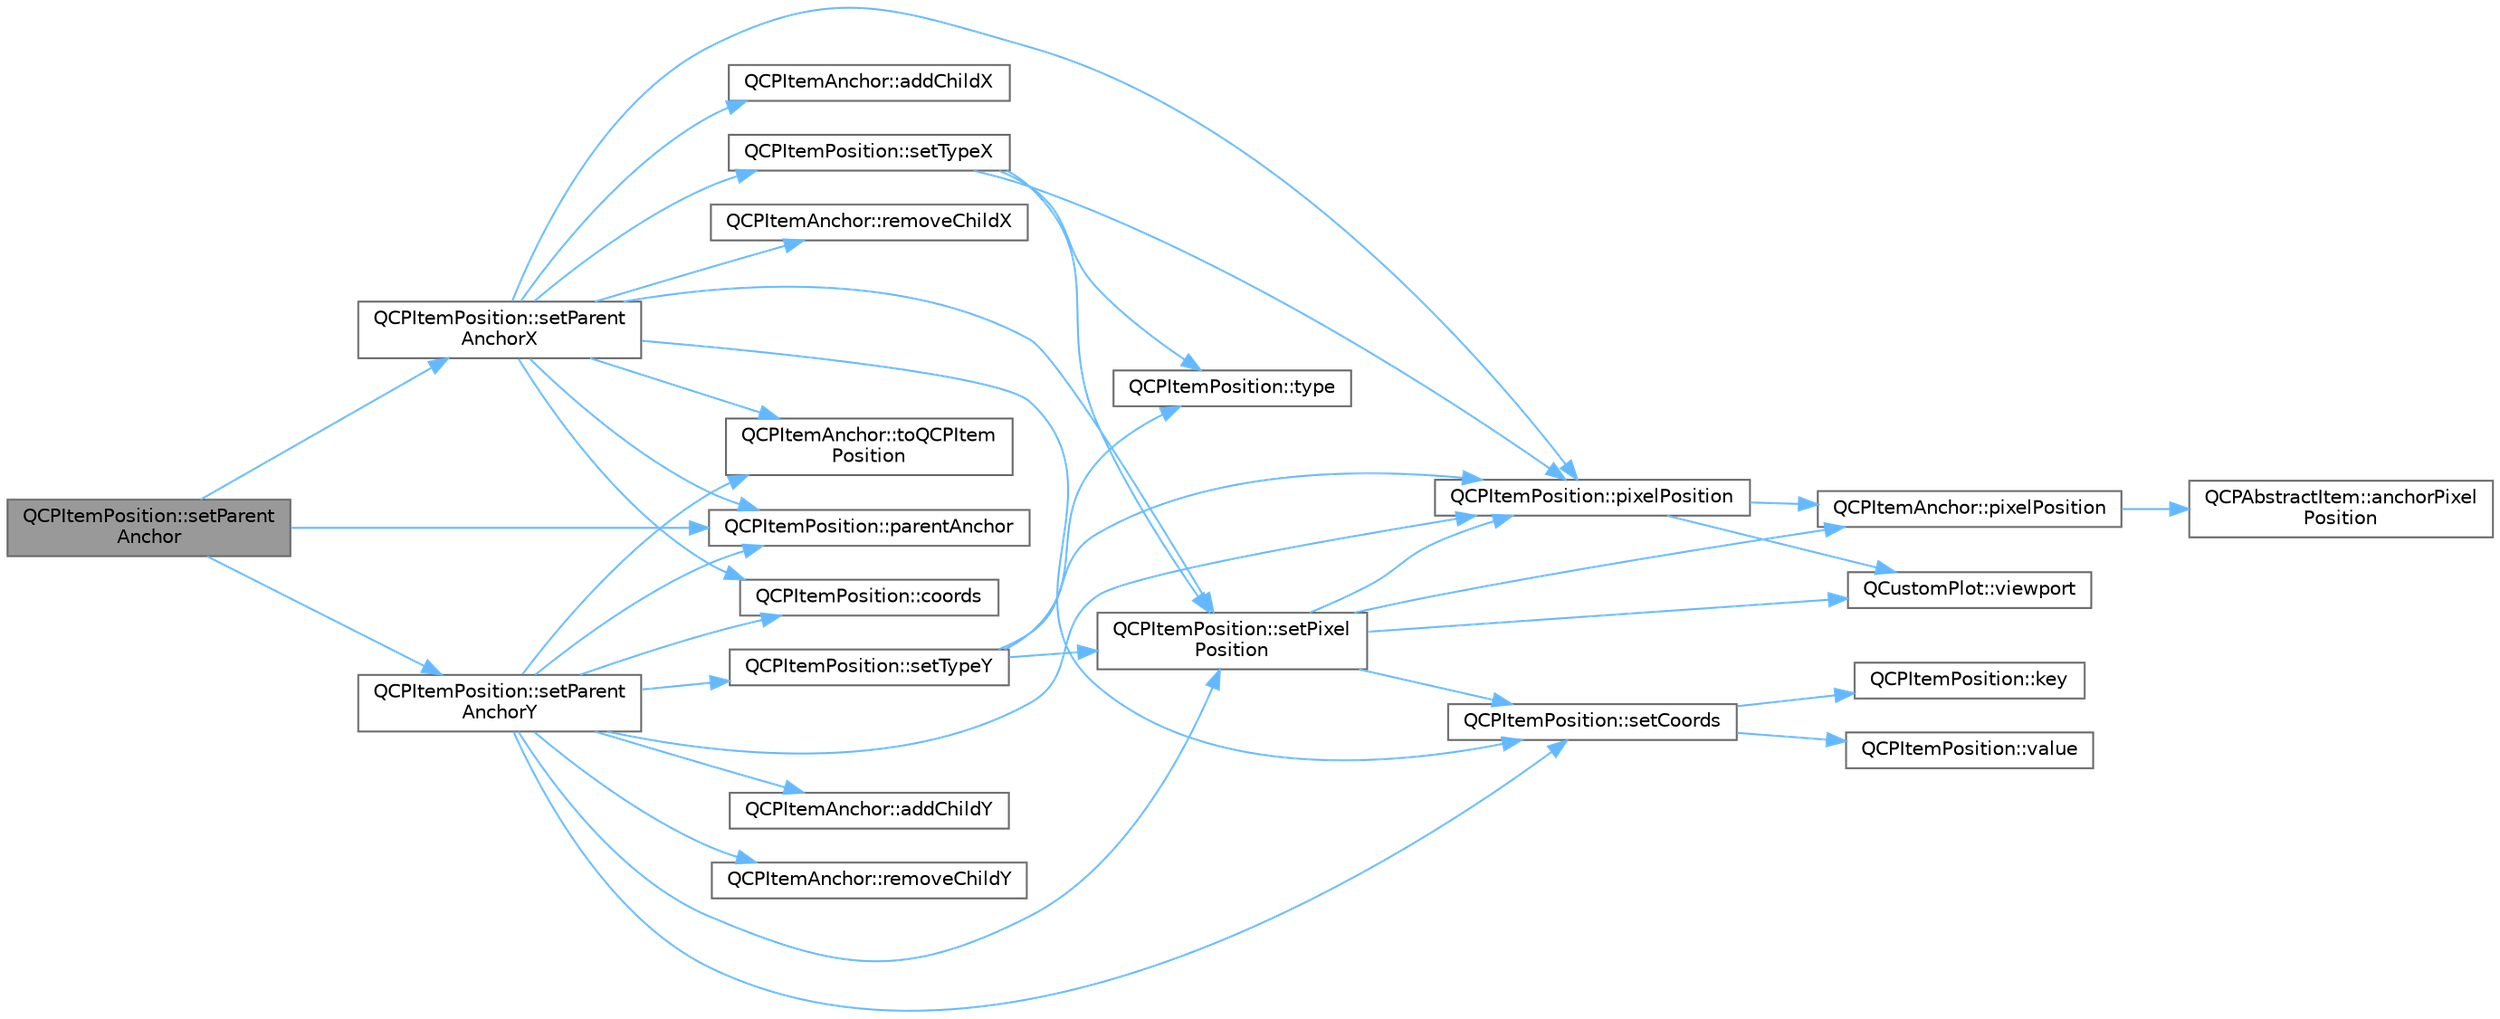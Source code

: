 digraph "QCPItemPosition::setParentAnchor"
{
 // LATEX_PDF_SIZE
  bgcolor="transparent";
  edge [fontname=Helvetica,fontsize=10,labelfontname=Helvetica,labelfontsize=10];
  node [fontname=Helvetica,fontsize=10,shape=box,height=0.2,width=0.4];
  rankdir="LR";
  Node1 [label="QCPItemPosition::setParent\lAnchor",height=0.2,width=0.4,color="gray40", fillcolor="grey60", style="filled", fontcolor="black",tooltip=" "];
  Node1 -> Node2 [color="steelblue1",style="solid"];
  Node2 [label="QCPItemPosition::parentAnchor",height=0.2,width=0.4,color="grey40", fillcolor="white", style="filled",URL="$class_q_c_p_item_position.html#a0a87f9dce1af6cc9b510785991bcf1c6",tooltip=" "];
  Node1 -> Node3 [color="steelblue1",style="solid"];
  Node3 [label="QCPItemPosition::setParent\lAnchorX",height=0.2,width=0.4,color="grey40", fillcolor="white", style="filled",URL="$class_q_c_p_item_position.html#add71461a973927c74e42179480916d9c",tooltip=" "];
  Node3 -> Node4 [color="steelblue1",style="solid"];
  Node4 [label="QCPItemAnchor::addChildX",height=0.2,width=0.4,color="grey40", fillcolor="white", style="filled",URL="$class_q_c_p_item_anchor.html#aef15daa640debfb11b0aeaa2116c6fbc",tooltip=" "];
  Node3 -> Node5 [color="steelblue1",style="solid"];
  Node5 [label="QCPItemPosition::coords",height=0.2,width=0.4,color="grey40", fillcolor="white", style="filled",URL="$class_q_c_p_item_position.html#aa4ecf5b04c67049c05d37619e090820b",tooltip=" "];
  Node3 -> Node2 [color="steelblue1",style="solid"];
  Node3 -> Node6 [color="steelblue1",style="solid"];
  Node6 [label="QCPItemPosition::pixelPosition",height=0.2,width=0.4,color="grey40", fillcolor="white", style="filled",URL="$class_q_c_p_item_position.html#a8be9a4787635433edecc75164beb748d",tooltip=" "];
  Node6 -> Node7 [color="steelblue1",style="solid"];
  Node7 [label="QCPItemAnchor::pixelPosition",height=0.2,width=0.4,color="grey40", fillcolor="white", style="filled",URL="$class_q_c_p_item_anchor.html#a06dcfb7220d26eee93eef56ae66582cb",tooltip=" "];
  Node7 -> Node8 [color="steelblue1",style="solid"];
  Node8 [label="QCPAbstractItem::anchorPixel\lPosition",height=0.2,width=0.4,color="grey40", fillcolor="white", style="filled",URL="$class_q_c_p_abstract_item.html#ada5bad4e1196c4fc0d0d12328e24b8f2",tooltip=" "];
  Node6 -> Node9 [color="steelblue1",style="solid"];
  Node9 [label="QCustomPlot::viewport",height=0.2,width=0.4,color="grey40", fillcolor="white", style="filled",URL="$class_q_custom_plot.html#a19842409b18f556b256d05e97fffc670",tooltip=" "];
  Node3 -> Node10 [color="steelblue1",style="solid"];
  Node10 [label="QCPItemAnchor::removeChildX",height=0.2,width=0.4,color="grey40", fillcolor="white", style="filled",URL="$class_q_c_p_item_anchor.html#a230b1d494cda63458e289bbe1b642599",tooltip=" "];
  Node3 -> Node11 [color="steelblue1",style="solid"];
  Node11 [label="QCPItemPosition::setCoords",height=0.2,width=0.4,color="grey40", fillcolor="white", style="filled",URL="$class_q_c_p_item_position.html#aa988ba4e87ab684c9021017dcaba945f",tooltip=" "];
  Node11 -> Node12 [color="steelblue1",style="solid"];
  Node12 [label="QCPItemPosition::key",height=0.2,width=0.4,color="grey40", fillcolor="white", style="filled",URL="$class_q_c_p_item_position.html#a6fc519f1b73722a8d0cff7d4d647407e",tooltip=" "];
  Node11 -> Node13 [color="steelblue1",style="solid"];
  Node13 [label="QCPItemPosition::value",height=0.2,width=0.4,color="grey40", fillcolor="white", style="filled",URL="$class_q_c_p_item_position.html#acfcf86f840a7366a4299bff593d5d636",tooltip=" "];
  Node3 -> Node14 [color="steelblue1",style="solid"];
  Node14 [label="QCPItemPosition::setPixel\lPosition",height=0.2,width=0.4,color="grey40", fillcolor="white", style="filled",URL="$class_q_c_p_item_position.html#a8d4f858f2089973967cf9cb81970ef0a",tooltip=" "];
  Node14 -> Node7 [color="steelblue1",style="solid"];
  Node14 -> Node6 [color="steelblue1",style="solid"];
  Node14 -> Node11 [color="steelblue1",style="solid"];
  Node14 -> Node9 [color="steelblue1",style="solid"];
  Node3 -> Node15 [color="steelblue1",style="solid"];
  Node15 [label="QCPItemPosition::setTypeX",height=0.2,width=0.4,color="grey40", fillcolor="white", style="filled",URL="$class_q_c_p_item_position.html#a2113b2351d6d00457fb3559a4e20c3ea",tooltip=" "];
  Node15 -> Node6 [color="steelblue1",style="solid"];
  Node15 -> Node14 [color="steelblue1",style="solid"];
  Node15 -> Node16 [color="steelblue1",style="solid"];
  Node16 [label="QCPItemPosition::type",height=0.2,width=0.4,color="grey40", fillcolor="white", style="filled",URL="$class_q_c_p_item_position.html#abfd74d86bd799306ce0295ffe433bdfc",tooltip=" "];
  Node3 -> Node17 [color="steelblue1",style="solid"];
  Node17 [label="QCPItemAnchor::toQCPItem\lPosition",height=0.2,width=0.4,color="grey40", fillcolor="white", style="filled",URL="$class_q_c_p_item_anchor.html#ac54b20120669950255a63587193dbb86",tooltip=" "];
  Node1 -> Node18 [color="steelblue1",style="solid"];
  Node18 [label="QCPItemPosition::setParent\lAnchorY",height=0.2,width=0.4,color="grey40", fillcolor="white", style="filled",URL="$class_q_c_p_item_position.html#add5ec1db9d19cec58a3b5c9e0a0c3f9d",tooltip=" "];
  Node18 -> Node19 [color="steelblue1",style="solid"];
  Node19 [label="QCPItemAnchor::addChildY",height=0.2,width=0.4,color="grey40", fillcolor="white", style="filled",URL="$class_q_c_p_item_anchor.html#af05dc56f24536f0c7a9a0f57b58cea67",tooltip=" "];
  Node18 -> Node5 [color="steelblue1",style="solid"];
  Node18 -> Node2 [color="steelblue1",style="solid"];
  Node18 -> Node6 [color="steelblue1",style="solid"];
  Node18 -> Node20 [color="steelblue1",style="solid"];
  Node20 [label="QCPItemAnchor::removeChildY",height=0.2,width=0.4,color="grey40", fillcolor="white", style="filled",URL="$class_q_c_p_item_anchor.html#aa2394911d8fff3bd958b9f4f1994b64d",tooltip=" "];
  Node18 -> Node11 [color="steelblue1",style="solid"];
  Node18 -> Node14 [color="steelblue1",style="solid"];
  Node18 -> Node21 [color="steelblue1",style="solid"];
  Node21 [label="QCPItemPosition::setTypeY",height=0.2,width=0.4,color="grey40", fillcolor="white", style="filled",URL="$class_q_c_p_item_position.html#ac2a454aa5a54c1615c50686601ec4510",tooltip=" "];
  Node21 -> Node6 [color="steelblue1",style="solid"];
  Node21 -> Node14 [color="steelblue1",style="solid"];
  Node21 -> Node16 [color="steelblue1",style="solid"];
  Node18 -> Node17 [color="steelblue1",style="solid"];
}

